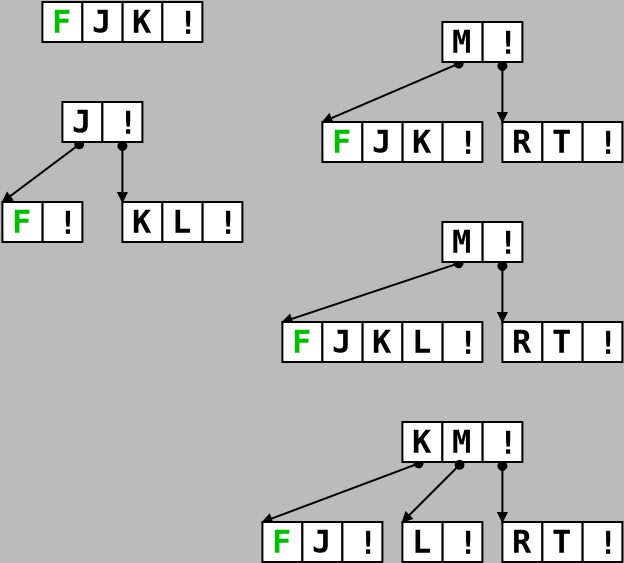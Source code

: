 <?xml version="1.0"?>
<dia:diagram xmlns:dia="http://www.lysator.liu.se/~alla/dia/">
  <dia:layer name="Background" visible="true">
    <dia:object type="Standard - Line" version="0" id="O0">
      <dia:attribute name="obj_pos">
        <dia:point val="-4,-10"/>
      </dia:attribute>
      <dia:attribute name="obj_bb">
        <dia:rectangle val="-4.4,-10.05;-3.6,-6.95"/>
      </dia:attribute>
      <dia:attribute name="conn_endpoints">
        <dia:point val="-4,-10"/>
        <dia:point val="-4,-7"/>
      </dia:attribute>
      <dia:attribute name="numcp">
        <dia:int val="1"/>
      </dia:attribute>
      <dia:attribute name="start_arrow">
        <dia:enum val="8"/>
      </dia:attribute>
      <dia:attribute name="start_arrow_length">
        <dia:real val="0.4"/>
      </dia:attribute>
      <dia:attribute name="start_arrow_width">
        <dia:real val="0.4"/>
      </dia:attribute>
      <dia:attribute name="end_arrow">
        <dia:enum val="3"/>
      </dia:attribute>
      <dia:attribute name="end_arrow_length">
        <dia:real val="0.4"/>
      </dia:attribute>
      <dia:attribute name="end_arrow_width">
        <dia:real val="0.4"/>
      </dia:attribute>
      <dia:connections>
        <dia:connection handle="0" to="O12" connection="6"/>
        <dia:connection handle="1" to="O6" connection="0"/>
      </dia:connections>
    </dia:object>
    <dia:object type="Standard - Line" version="0" id="O1">
      <dia:attribute name="obj_pos">
        <dia:point val="-6,-10"/>
      </dia:attribute>
      <dia:attribute name="obj_bb">
        <dia:rectangle val="-10.24,-10.32;-5.76,-6.68"/>
      </dia:attribute>
      <dia:attribute name="conn_endpoints">
        <dia:point val="-6,-10"/>
        <dia:point val="-10,-7"/>
      </dia:attribute>
      <dia:attribute name="numcp">
        <dia:int val="1"/>
      </dia:attribute>
      <dia:attribute name="start_arrow">
        <dia:enum val="8"/>
      </dia:attribute>
      <dia:attribute name="start_arrow_length">
        <dia:real val="0.4"/>
      </dia:attribute>
      <dia:attribute name="start_arrow_width">
        <dia:real val="0.4"/>
      </dia:attribute>
      <dia:attribute name="end_arrow">
        <dia:enum val="3"/>
      </dia:attribute>
      <dia:attribute name="end_arrow_length">
        <dia:real val="0.4"/>
      </dia:attribute>
      <dia:attribute name="end_arrow_width">
        <dia:real val="0.4"/>
      </dia:attribute>
      <dia:connections>
        <dia:connection handle="0" to="O10" connection="6"/>
        <dia:connection handle="1" to="O4" connection="0"/>
      </dia:connections>
    </dia:object>
    <dia:group>
      <dia:group>
        <dia:object type="Standard - Box" version="0" id="O2">
          <dia:attribute name="obj_pos">
            <dia:point val="-8,-7"/>
          </dia:attribute>
          <dia:attribute name="obj_bb">
            <dia:rectangle val="-8.05,-7.05;-5.95,-4.95"/>
          </dia:attribute>
          <dia:attribute name="elem_corner">
            <dia:point val="-8,-7"/>
          </dia:attribute>
          <dia:attribute name="elem_width">
            <dia:real val="2"/>
          </dia:attribute>
          <dia:attribute name="elem_height">
            <dia:real val="2"/>
          </dia:attribute>
          <dia:attribute name="show_background">
            <dia:boolean val="true"/>
          </dia:attribute>
        </dia:object>
        <dia:object type="Standard - Text" version="0" id="O3">
          <dia:attribute name="obj_pos">
            <dia:point val="-6.72,-5.41"/>
          </dia:attribute>
          <dia:attribute name="obj_bb">
            <dia:rectangle val="-7.476,-6.901;-6.014,-4.901"/>
          </dia:attribute>
          <dia:attribute name="text">
            <dia:composite type="text">
              <dia:attribute name="string">
                <dia:string>#!#</dia:string>
              </dia:attribute>
              <dia:attribute name="font">
                <dia:font name="Courier-Bold"/>
              </dia:attribute>
              <dia:attribute name="height">
                <dia:real val="2"/>
              </dia:attribute>
              <dia:attribute name="pos">
                <dia:point val="-6.72,-5.41"/>
              </dia:attribute>
              <dia:attribute name="color">
                <dia:color val="#000000"/>
              </dia:attribute>
              <dia:attribute name="alignment">
                <dia:enum val="1"/>
              </dia:attribute>
            </dia:composite>
          </dia:attribute>
        </dia:object>
      </dia:group>
      <dia:group>
        <dia:object type="Standard - Box" version="0" id="O4">
          <dia:attribute name="obj_pos">
            <dia:point val="-10,-7"/>
          </dia:attribute>
          <dia:attribute name="obj_bb">
            <dia:rectangle val="-10.05,-7.05;-7.95,-4.95"/>
          </dia:attribute>
          <dia:attribute name="elem_corner">
            <dia:point val="-10,-7"/>
          </dia:attribute>
          <dia:attribute name="elem_width">
            <dia:real val="2"/>
          </dia:attribute>
          <dia:attribute name="elem_height">
            <dia:real val="2"/>
          </dia:attribute>
          <dia:attribute name="show_background">
            <dia:boolean val="true"/>
          </dia:attribute>
        </dia:object>
        <dia:object type="Standard - Text" version="0" id="O5">
          <dia:attribute name="obj_pos">
            <dia:point val="-9.044,-5.463"/>
          </dia:attribute>
          <dia:attribute name="obj_bb">
            <dia:rectangle val="-9.8,-6.955;-8.338,-4.955"/>
          </dia:attribute>
          <dia:attribute name="text">
            <dia:composite type="text">
              <dia:attribute name="string">
                <dia:string>#F#</dia:string>
              </dia:attribute>
              <dia:attribute name="font">
                <dia:font name="Courier-Bold"/>
              </dia:attribute>
              <dia:attribute name="height">
                <dia:real val="2"/>
              </dia:attribute>
              <dia:attribute name="pos">
                <dia:point val="-9.044,-5.463"/>
              </dia:attribute>
              <dia:attribute name="color">
                <dia:color val="#00c000"/>
              </dia:attribute>
              <dia:attribute name="alignment">
                <dia:enum val="1"/>
              </dia:attribute>
            </dia:composite>
          </dia:attribute>
        </dia:object>
      </dia:group>
    </dia:group>
    <dia:group>
      <dia:object type="Standard - Box" version="0" id="O6">
        <dia:attribute name="obj_pos">
          <dia:point val="-4,-7"/>
        </dia:attribute>
        <dia:attribute name="obj_bb">
          <dia:rectangle val="-4.05,-7.05;-1.95,-4.95"/>
        </dia:attribute>
        <dia:attribute name="elem_corner">
          <dia:point val="-4,-7"/>
        </dia:attribute>
        <dia:attribute name="elem_width">
          <dia:real val="2"/>
        </dia:attribute>
        <dia:attribute name="elem_height">
          <dia:real val="2"/>
        </dia:attribute>
        <dia:attribute name="show_background">
          <dia:boolean val="true"/>
        </dia:attribute>
      </dia:object>
      <dia:object type="Standard - Text" version="0" id="O7">
        <dia:attribute name="obj_pos">
          <dia:point val="-3.044,-5.463"/>
        </dia:attribute>
        <dia:attribute name="obj_bb">
          <dia:rectangle val="-3.8,-6.955;-2.338,-4.955"/>
        </dia:attribute>
        <dia:attribute name="text">
          <dia:composite type="text">
            <dia:attribute name="string">
              <dia:string>#K#</dia:string>
            </dia:attribute>
            <dia:attribute name="font">
              <dia:font name="Courier-Bold"/>
            </dia:attribute>
            <dia:attribute name="height">
              <dia:real val="2"/>
            </dia:attribute>
            <dia:attribute name="pos">
              <dia:point val="-3.044,-5.463"/>
            </dia:attribute>
            <dia:attribute name="color">
              <dia:color val="#000000"/>
            </dia:attribute>
            <dia:attribute name="alignment">
              <dia:enum val="1"/>
            </dia:attribute>
          </dia:composite>
        </dia:attribute>
      </dia:object>
    </dia:group>
    <dia:group>
      <dia:object type="Standard - Box" version="0" id="O8">
        <dia:attribute name="obj_pos">
          <dia:point val="0,-7"/>
        </dia:attribute>
        <dia:attribute name="obj_bb">
          <dia:rectangle val="-0.05,-7.05;2.05,-4.95"/>
        </dia:attribute>
        <dia:attribute name="elem_corner">
          <dia:point val="0,-7"/>
        </dia:attribute>
        <dia:attribute name="elem_width">
          <dia:real val="2"/>
        </dia:attribute>
        <dia:attribute name="elem_height">
          <dia:real val="2"/>
        </dia:attribute>
        <dia:attribute name="show_background">
          <dia:boolean val="true"/>
        </dia:attribute>
      </dia:object>
      <dia:object type="Standard - Text" version="0" id="O9">
        <dia:attribute name="obj_pos">
          <dia:point val="1.28,-5.41"/>
        </dia:attribute>
        <dia:attribute name="obj_bb">
          <dia:rectangle val="0.524,-6.901;1.986,-4.901"/>
        </dia:attribute>
        <dia:attribute name="text">
          <dia:composite type="text">
            <dia:attribute name="string">
              <dia:string>#!#</dia:string>
            </dia:attribute>
            <dia:attribute name="font">
              <dia:font name="Courier-Bold"/>
            </dia:attribute>
            <dia:attribute name="height">
              <dia:real val="2"/>
            </dia:attribute>
            <dia:attribute name="pos">
              <dia:point val="1.28,-5.41"/>
            </dia:attribute>
            <dia:attribute name="color">
              <dia:color val="#000000"/>
            </dia:attribute>
            <dia:attribute name="alignment">
              <dia:enum val="1"/>
            </dia:attribute>
          </dia:composite>
        </dia:attribute>
      </dia:object>
    </dia:group>
    <dia:group>
      <dia:group>
        <dia:object type="Standard - Box" version="0" id="O10">
          <dia:attribute name="obj_pos">
            <dia:point val="-7,-12"/>
          </dia:attribute>
          <dia:attribute name="obj_bb">
            <dia:rectangle val="-7.05,-12.05;-4.95,-9.95"/>
          </dia:attribute>
          <dia:attribute name="elem_corner">
            <dia:point val="-7,-12"/>
          </dia:attribute>
          <dia:attribute name="elem_width">
            <dia:real val="2"/>
          </dia:attribute>
          <dia:attribute name="elem_height">
            <dia:real val="2"/>
          </dia:attribute>
          <dia:attribute name="show_background">
            <dia:boolean val="true"/>
          </dia:attribute>
        </dia:object>
        <dia:object type="Standard - Text" version="0" id="O11">
          <dia:attribute name="obj_pos">
            <dia:point val="-6.044,-10.463"/>
          </dia:attribute>
          <dia:attribute name="obj_bb">
            <dia:rectangle val="-6.8,-11.954;-5.338,-9.955"/>
          </dia:attribute>
          <dia:attribute name="text">
            <dia:composite type="text">
              <dia:attribute name="string">
                <dia:string>#J#</dia:string>
              </dia:attribute>
              <dia:attribute name="font">
                <dia:font name="Courier-Bold"/>
              </dia:attribute>
              <dia:attribute name="height">
                <dia:real val="2"/>
              </dia:attribute>
              <dia:attribute name="pos">
                <dia:point val="-6.044,-10.463"/>
              </dia:attribute>
              <dia:attribute name="color">
                <dia:color val="#000000"/>
              </dia:attribute>
              <dia:attribute name="alignment">
                <dia:enum val="1"/>
              </dia:attribute>
            </dia:composite>
          </dia:attribute>
        </dia:object>
      </dia:group>
      <dia:group>
        <dia:object type="Standard - Box" version="0" id="O12">
          <dia:attribute name="obj_pos">
            <dia:point val="-5,-12"/>
          </dia:attribute>
          <dia:attribute name="obj_bb">
            <dia:rectangle val="-5.05,-12.05;-2.95,-9.95"/>
          </dia:attribute>
          <dia:attribute name="elem_corner">
            <dia:point val="-5,-12"/>
          </dia:attribute>
          <dia:attribute name="elem_width">
            <dia:real val="2"/>
          </dia:attribute>
          <dia:attribute name="elem_height">
            <dia:real val="2"/>
          </dia:attribute>
          <dia:attribute name="show_background">
            <dia:boolean val="true"/>
          </dia:attribute>
        </dia:object>
        <dia:object type="Standard - Text" version="0" id="O13">
          <dia:attribute name="obj_pos">
            <dia:point val="-3.72,-10.41"/>
          </dia:attribute>
          <dia:attribute name="obj_bb">
            <dia:rectangle val="-4.476,-11.901;-3.014,-9.901"/>
          </dia:attribute>
          <dia:attribute name="text">
            <dia:composite type="text">
              <dia:attribute name="string">
                <dia:string>#!#</dia:string>
              </dia:attribute>
              <dia:attribute name="font">
                <dia:font name="Courier-Bold"/>
              </dia:attribute>
              <dia:attribute name="height">
                <dia:real val="2"/>
              </dia:attribute>
              <dia:attribute name="pos">
                <dia:point val="-3.72,-10.41"/>
              </dia:attribute>
              <dia:attribute name="color">
                <dia:color val="#000000"/>
              </dia:attribute>
              <dia:attribute name="alignment">
                <dia:enum val="1"/>
              </dia:attribute>
            </dia:composite>
          </dia:attribute>
        </dia:object>
      </dia:group>
    </dia:group>
    <dia:group>
      <dia:object type="Standard - Box" version="0" id="O14">
        <dia:attribute name="obj_pos">
          <dia:point val="-2,-7"/>
        </dia:attribute>
        <dia:attribute name="obj_bb">
          <dia:rectangle val="-2.05,-7.05;0.05,-4.95"/>
        </dia:attribute>
        <dia:attribute name="elem_corner">
          <dia:point val="-2,-7"/>
        </dia:attribute>
        <dia:attribute name="elem_width">
          <dia:real val="2"/>
        </dia:attribute>
        <dia:attribute name="elem_height">
          <dia:real val="2"/>
        </dia:attribute>
        <dia:attribute name="show_background">
          <dia:boolean val="true"/>
        </dia:attribute>
      </dia:object>
      <dia:object type="Standard - Text" version="0" id="O15">
        <dia:attribute name="obj_pos">
          <dia:point val="-1.044,-5.463"/>
        </dia:attribute>
        <dia:attribute name="obj_bb">
          <dia:rectangle val="-1.8,-6.955;-0.338,-4.955"/>
        </dia:attribute>
        <dia:attribute name="text">
          <dia:composite type="text">
            <dia:attribute name="string">
              <dia:string>#L#</dia:string>
            </dia:attribute>
            <dia:attribute name="font">
              <dia:font name="Courier-Bold"/>
            </dia:attribute>
            <dia:attribute name="height">
              <dia:real val="2"/>
            </dia:attribute>
            <dia:attribute name="pos">
              <dia:point val="-1.044,-5.463"/>
            </dia:attribute>
            <dia:attribute name="color">
              <dia:color val="#000000"/>
            </dia:attribute>
            <dia:attribute name="alignment">
              <dia:enum val="1"/>
            </dia:attribute>
          </dia:composite>
        </dia:attribute>
      </dia:object>
    </dia:group>
    <dia:group>
      <dia:object type="Standard - Box" version="0" id="O16">
        <dia:attribute name="obj_pos">
          <dia:point val="-8,-17"/>
        </dia:attribute>
        <dia:attribute name="obj_bb">
          <dia:rectangle val="-8.05,-17.05;-5.95,-14.95"/>
        </dia:attribute>
        <dia:attribute name="elem_corner">
          <dia:point val="-8,-17"/>
        </dia:attribute>
        <dia:attribute name="elem_width">
          <dia:real val="2"/>
        </dia:attribute>
        <dia:attribute name="elem_height">
          <dia:real val="2"/>
        </dia:attribute>
        <dia:attribute name="show_background">
          <dia:boolean val="true"/>
        </dia:attribute>
      </dia:object>
      <dia:object type="Standard - Text" version="0" id="O17">
        <dia:attribute name="obj_pos">
          <dia:point val="-7.044,-15.463"/>
        </dia:attribute>
        <dia:attribute name="obj_bb">
          <dia:rectangle val="-7.8,-16.954;-6.338,-14.954"/>
        </dia:attribute>
        <dia:attribute name="text">
          <dia:composite type="text">
            <dia:attribute name="string">
              <dia:string>#F#</dia:string>
            </dia:attribute>
            <dia:attribute name="font">
              <dia:font name="Courier-Bold"/>
            </dia:attribute>
            <dia:attribute name="height">
              <dia:real val="2"/>
            </dia:attribute>
            <dia:attribute name="pos">
              <dia:point val="-7.044,-15.463"/>
            </dia:attribute>
            <dia:attribute name="color">
              <dia:color val="#00c000"/>
            </dia:attribute>
            <dia:attribute name="alignment">
              <dia:enum val="1"/>
            </dia:attribute>
          </dia:composite>
        </dia:attribute>
      </dia:object>
    </dia:group>
    <dia:group>
      <dia:object type="Standard - Box" version="0" id="O18">
        <dia:attribute name="obj_pos">
          <dia:point val="-4,-17"/>
        </dia:attribute>
        <dia:attribute name="obj_bb">
          <dia:rectangle val="-4.05,-17.05;-1.95,-14.95"/>
        </dia:attribute>
        <dia:attribute name="elem_corner">
          <dia:point val="-4,-17"/>
        </dia:attribute>
        <dia:attribute name="elem_width">
          <dia:real val="2"/>
        </dia:attribute>
        <dia:attribute name="elem_height">
          <dia:real val="2"/>
        </dia:attribute>
        <dia:attribute name="show_background">
          <dia:boolean val="true"/>
        </dia:attribute>
      </dia:object>
      <dia:object type="Standard - Text" version="0" id="O19">
        <dia:attribute name="obj_pos">
          <dia:point val="-3.044,-15.463"/>
        </dia:attribute>
        <dia:attribute name="obj_bb">
          <dia:rectangle val="-3.8,-16.954;-2.338,-14.954"/>
        </dia:attribute>
        <dia:attribute name="text">
          <dia:composite type="text">
            <dia:attribute name="string">
              <dia:string>#K#</dia:string>
            </dia:attribute>
            <dia:attribute name="font">
              <dia:font name="Courier-Bold"/>
            </dia:attribute>
            <dia:attribute name="height">
              <dia:real val="2"/>
            </dia:attribute>
            <dia:attribute name="pos">
              <dia:point val="-3.044,-15.463"/>
            </dia:attribute>
            <dia:attribute name="color">
              <dia:color val="#000000"/>
            </dia:attribute>
            <dia:attribute name="alignment">
              <dia:enum val="1"/>
            </dia:attribute>
          </dia:composite>
        </dia:attribute>
      </dia:object>
    </dia:group>
    <dia:group>
      <dia:object type="Standard - Box" version="0" id="O20">
        <dia:attribute name="obj_pos">
          <dia:point val="-2,-17"/>
        </dia:attribute>
        <dia:attribute name="obj_bb">
          <dia:rectangle val="-2.05,-17.05;0.05,-14.95"/>
        </dia:attribute>
        <dia:attribute name="elem_corner">
          <dia:point val="-2,-17"/>
        </dia:attribute>
        <dia:attribute name="elem_width">
          <dia:real val="2"/>
        </dia:attribute>
        <dia:attribute name="elem_height">
          <dia:real val="2"/>
        </dia:attribute>
        <dia:attribute name="show_background">
          <dia:boolean val="true"/>
        </dia:attribute>
      </dia:object>
      <dia:object type="Standard - Text" version="0" id="O21">
        <dia:attribute name="obj_pos">
          <dia:point val="-0.72,-15.41"/>
        </dia:attribute>
        <dia:attribute name="obj_bb">
          <dia:rectangle val="-1.476,-16.901;-0.014,-14.901"/>
        </dia:attribute>
        <dia:attribute name="text">
          <dia:composite type="text">
            <dia:attribute name="string">
              <dia:string>#!#</dia:string>
            </dia:attribute>
            <dia:attribute name="font">
              <dia:font name="Courier-Bold"/>
            </dia:attribute>
            <dia:attribute name="height">
              <dia:real val="2"/>
            </dia:attribute>
            <dia:attribute name="pos">
              <dia:point val="-0.72,-15.41"/>
            </dia:attribute>
            <dia:attribute name="color">
              <dia:color val="#000000"/>
            </dia:attribute>
            <dia:attribute name="alignment">
              <dia:enum val="1"/>
            </dia:attribute>
          </dia:composite>
        </dia:attribute>
      </dia:object>
    </dia:group>
    <dia:group>
      <dia:object type="Standard - Box" version="0" id="O22">
        <dia:attribute name="obj_pos">
          <dia:point val="-6,-17"/>
        </dia:attribute>
        <dia:attribute name="obj_bb">
          <dia:rectangle val="-6.05,-17.05;-3.95,-14.95"/>
        </dia:attribute>
        <dia:attribute name="elem_corner">
          <dia:point val="-6,-17"/>
        </dia:attribute>
        <dia:attribute name="elem_width">
          <dia:real val="2"/>
        </dia:attribute>
        <dia:attribute name="elem_height">
          <dia:real val="2"/>
        </dia:attribute>
        <dia:attribute name="show_background">
          <dia:boolean val="true"/>
        </dia:attribute>
      </dia:object>
      <dia:object type="Standard - Text" version="0" id="O23">
        <dia:attribute name="obj_pos">
          <dia:point val="-5.044,-15.463"/>
        </dia:attribute>
        <dia:attribute name="obj_bb">
          <dia:rectangle val="-5.8,-16.954;-4.338,-14.954"/>
        </dia:attribute>
        <dia:attribute name="text">
          <dia:composite type="text">
            <dia:attribute name="string">
              <dia:string>#J#</dia:string>
            </dia:attribute>
            <dia:attribute name="font">
              <dia:font name="Courier-Bold"/>
            </dia:attribute>
            <dia:attribute name="height">
              <dia:real val="2"/>
            </dia:attribute>
            <dia:attribute name="pos">
              <dia:point val="-5.044,-15.463"/>
            </dia:attribute>
            <dia:attribute name="color">
              <dia:color val="#000000"/>
            </dia:attribute>
            <dia:attribute name="alignment">
              <dia:enum val="1"/>
            </dia:attribute>
          </dia:composite>
        </dia:attribute>
      </dia:object>
    </dia:group>
    <dia:object type="Standard - Line" version="0" id="O24">
      <dia:attribute name="obj_pos">
        <dia:point val="15,-14"/>
      </dia:attribute>
      <dia:attribute name="obj_bb">
        <dia:rectangle val="14.6,-14.05;15.4,-10.95"/>
      </dia:attribute>
      <dia:attribute name="conn_endpoints">
        <dia:point val="15,-14"/>
        <dia:point val="15,-11"/>
      </dia:attribute>
      <dia:attribute name="numcp">
        <dia:int val="1"/>
      </dia:attribute>
      <dia:attribute name="start_arrow">
        <dia:enum val="8"/>
      </dia:attribute>
      <dia:attribute name="start_arrow_length">
        <dia:real val="0.4"/>
      </dia:attribute>
      <dia:attribute name="start_arrow_width">
        <dia:real val="0.4"/>
      </dia:attribute>
      <dia:attribute name="end_arrow">
        <dia:enum val="3"/>
      </dia:attribute>
      <dia:attribute name="end_arrow_length">
        <dia:real val="0.4"/>
      </dia:attribute>
      <dia:attribute name="end_arrow_width">
        <dia:real val="0.4"/>
      </dia:attribute>
      <dia:connections>
        <dia:connection handle="0" to="O32" connection="6"/>
        <dia:connection handle="1" to="O40" connection="0"/>
      </dia:connections>
    </dia:object>
    <dia:object type="Standard - Line" version="0" id="O25">
      <dia:attribute name="obj_pos">
        <dia:point val="13,-14"/>
      </dia:attribute>
      <dia:attribute name="obj_bb">
        <dia:rectangle val="5.842,-14.368;13.158,-10.632"/>
      </dia:attribute>
      <dia:attribute name="conn_endpoints">
        <dia:point val="13,-14"/>
        <dia:point val="6,-11"/>
      </dia:attribute>
      <dia:attribute name="numcp">
        <dia:int val="1"/>
      </dia:attribute>
      <dia:attribute name="start_arrow">
        <dia:enum val="8"/>
      </dia:attribute>
      <dia:attribute name="start_arrow_length">
        <dia:real val="0.4"/>
      </dia:attribute>
      <dia:attribute name="start_arrow_width">
        <dia:real val="0.4"/>
      </dia:attribute>
      <dia:attribute name="end_arrow">
        <dia:enum val="3"/>
      </dia:attribute>
      <dia:attribute name="end_arrow_length">
        <dia:real val="0.4"/>
      </dia:attribute>
      <dia:attribute name="end_arrow_width">
        <dia:real val="0.4"/>
      </dia:attribute>
      <dia:connections>
        <dia:connection handle="0" to="O38" connection="6"/>
        <dia:connection handle="1" to="O28" connection="0"/>
      </dia:connections>
    </dia:object>
    <dia:group>
      <dia:object type="Standard - Box" version="0" id="O26">
        <dia:attribute name="obj_pos">
          <dia:point val="12,-11"/>
        </dia:attribute>
        <dia:attribute name="obj_bb">
          <dia:rectangle val="11.95,-11.05;14.05,-8.95"/>
        </dia:attribute>
        <dia:attribute name="elem_corner">
          <dia:point val="12,-11"/>
        </dia:attribute>
        <dia:attribute name="elem_width">
          <dia:real val="2"/>
        </dia:attribute>
        <dia:attribute name="elem_height">
          <dia:real val="2"/>
        </dia:attribute>
        <dia:attribute name="show_background">
          <dia:boolean val="true"/>
        </dia:attribute>
      </dia:object>
      <dia:object type="Standard - Text" version="0" id="O27">
        <dia:attribute name="obj_pos">
          <dia:point val="13.28,-9.41"/>
        </dia:attribute>
        <dia:attribute name="obj_bb">
          <dia:rectangle val="12.524,-10.901;13.986,-8.901"/>
        </dia:attribute>
        <dia:attribute name="text">
          <dia:composite type="text">
            <dia:attribute name="string">
              <dia:string>#!#</dia:string>
            </dia:attribute>
            <dia:attribute name="font">
              <dia:font name="Courier-Bold"/>
            </dia:attribute>
            <dia:attribute name="height">
              <dia:real val="2"/>
            </dia:attribute>
            <dia:attribute name="pos">
              <dia:point val="13.28,-9.41"/>
            </dia:attribute>
            <dia:attribute name="color">
              <dia:color val="#000000"/>
            </dia:attribute>
            <dia:attribute name="alignment">
              <dia:enum val="1"/>
            </dia:attribute>
          </dia:composite>
        </dia:attribute>
      </dia:object>
    </dia:group>
    <dia:group>
      <dia:object type="Standard - Box" version="0" id="O28">
        <dia:attribute name="obj_pos">
          <dia:point val="6,-11"/>
        </dia:attribute>
        <dia:attribute name="obj_bb">
          <dia:rectangle val="5.95,-11.05;8.05,-8.95"/>
        </dia:attribute>
        <dia:attribute name="elem_corner">
          <dia:point val="6,-11"/>
        </dia:attribute>
        <dia:attribute name="elem_width">
          <dia:real val="2"/>
        </dia:attribute>
        <dia:attribute name="elem_height">
          <dia:real val="2"/>
        </dia:attribute>
        <dia:attribute name="show_background">
          <dia:boolean val="true"/>
        </dia:attribute>
      </dia:object>
      <dia:object type="Standard - Text" version="0" id="O29">
        <dia:attribute name="obj_pos">
          <dia:point val="6.956,-9.463"/>
        </dia:attribute>
        <dia:attribute name="obj_bb">
          <dia:rectangle val="6.2,-10.954;7.662,-8.955"/>
        </dia:attribute>
        <dia:attribute name="text">
          <dia:composite type="text">
            <dia:attribute name="string">
              <dia:string>#F#</dia:string>
            </dia:attribute>
            <dia:attribute name="font">
              <dia:font name="Courier-Bold"/>
            </dia:attribute>
            <dia:attribute name="height">
              <dia:real val="2"/>
            </dia:attribute>
            <dia:attribute name="pos">
              <dia:point val="6.956,-9.463"/>
            </dia:attribute>
            <dia:attribute name="color">
              <dia:color val="#00c000"/>
            </dia:attribute>
            <dia:attribute name="alignment">
              <dia:enum val="1"/>
            </dia:attribute>
          </dia:composite>
        </dia:attribute>
      </dia:object>
    </dia:group>
    <dia:group>
      <dia:object type="Standard - Box" version="0" id="O30">
        <dia:attribute name="obj_pos">
          <dia:point val="19,-11"/>
        </dia:attribute>
        <dia:attribute name="obj_bb">
          <dia:rectangle val="18.95,-11.05;21.05,-8.95"/>
        </dia:attribute>
        <dia:attribute name="elem_corner">
          <dia:point val="19,-11"/>
        </dia:attribute>
        <dia:attribute name="elem_width">
          <dia:real val="2"/>
        </dia:attribute>
        <dia:attribute name="elem_height">
          <dia:real val="2"/>
        </dia:attribute>
        <dia:attribute name="show_background">
          <dia:boolean val="true"/>
        </dia:attribute>
      </dia:object>
      <dia:object type="Standard - Text" version="0" id="O31">
        <dia:attribute name="obj_pos">
          <dia:point val="20.28,-9.41"/>
        </dia:attribute>
        <dia:attribute name="obj_bb">
          <dia:rectangle val="19.524,-10.901;20.986,-8.901"/>
        </dia:attribute>
        <dia:attribute name="text">
          <dia:composite type="text">
            <dia:attribute name="string">
              <dia:string>#!#</dia:string>
            </dia:attribute>
            <dia:attribute name="font">
              <dia:font name="Courier-Bold"/>
            </dia:attribute>
            <dia:attribute name="height">
              <dia:real val="2"/>
            </dia:attribute>
            <dia:attribute name="pos">
              <dia:point val="20.28,-9.41"/>
            </dia:attribute>
            <dia:attribute name="color">
              <dia:color val="#000000"/>
            </dia:attribute>
            <dia:attribute name="alignment">
              <dia:enum val="1"/>
            </dia:attribute>
          </dia:composite>
        </dia:attribute>
      </dia:object>
    </dia:group>
    <dia:group>
      <dia:object type="Standard - Box" version="0" id="O32">
        <dia:attribute name="obj_pos">
          <dia:point val="14,-16"/>
        </dia:attribute>
        <dia:attribute name="obj_bb">
          <dia:rectangle val="13.95,-16.05;16.05,-13.95"/>
        </dia:attribute>
        <dia:attribute name="elem_corner">
          <dia:point val="14,-16"/>
        </dia:attribute>
        <dia:attribute name="elem_width">
          <dia:real val="2"/>
        </dia:attribute>
        <dia:attribute name="elem_height">
          <dia:real val="2"/>
        </dia:attribute>
        <dia:attribute name="show_background">
          <dia:boolean val="true"/>
        </dia:attribute>
      </dia:object>
      <dia:object type="Standard - Text" version="0" id="O33">
        <dia:attribute name="obj_pos">
          <dia:point val="15.28,-14.41"/>
        </dia:attribute>
        <dia:attribute name="obj_bb">
          <dia:rectangle val="14.524,-15.901;15.986,-13.901"/>
        </dia:attribute>
        <dia:attribute name="text">
          <dia:composite type="text">
            <dia:attribute name="string">
              <dia:string>#!#</dia:string>
            </dia:attribute>
            <dia:attribute name="font">
              <dia:font name="Courier-Bold"/>
            </dia:attribute>
            <dia:attribute name="height">
              <dia:real val="2"/>
            </dia:attribute>
            <dia:attribute name="pos">
              <dia:point val="15.28,-14.41"/>
            </dia:attribute>
            <dia:attribute name="color">
              <dia:color val="#000000"/>
            </dia:attribute>
            <dia:attribute name="alignment">
              <dia:enum val="1"/>
            </dia:attribute>
          </dia:composite>
        </dia:attribute>
      </dia:object>
    </dia:group>
    <dia:group>
      <dia:object type="Standard - Box" version="0" id="O34">
        <dia:attribute name="obj_pos">
          <dia:point val="10,-11"/>
        </dia:attribute>
        <dia:attribute name="obj_bb">
          <dia:rectangle val="9.95,-11.05;12.05,-8.95"/>
        </dia:attribute>
        <dia:attribute name="elem_corner">
          <dia:point val="10,-11"/>
        </dia:attribute>
        <dia:attribute name="elem_width">
          <dia:real val="2"/>
        </dia:attribute>
        <dia:attribute name="elem_height">
          <dia:real val="2"/>
        </dia:attribute>
        <dia:attribute name="show_background">
          <dia:boolean val="true"/>
        </dia:attribute>
      </dia:object>
      <dia:object type="Standard - Text" version="0" id="O35">
        <dia:attribute name="obj_pos">
          <dia:point val="10.956,-9.463"/>
        </dia:attribute>
        <dia:attribute name="obj_bb">
          <dia:rectangle val="10.2,-10.954;11.662,-8.955"/>
        </dia:attribute>
        <dia:attribute name="text">
          <dia:composite type="text">
            <dia:attribute name="string">
              <dia:string>#K#</dia:string>
            </dia:attribute>
            <dia:attribute name="font">
              <dia:font name="Courier-Bold"/>
            </dia:attribute>
            <dia:attribute name="height">
              <dia:real val="2"/>
            </dia:attribute>
            <dia:attribute name="pos">
              <dia:point val="10.956,-9.463"/>
            </dia:attribute>
            <dia:attribute name="color">
              <dia:color val="#000000"/>
            </dia:attribute>
            <dia:attribute name="alignment">
              <dia:enum val="1"/>
            </dia:attribute>
          </dia:composite>
        </dia:attribute>
      </dia:object>
    </dia:group>
    <dia:group>
      <dia:object type="Standard - Box" version="0" id="O36">
        <dia:attribute name="obj_pos">
          <dia:point val="8,-11"/>
        </dia:attribute>
        <dia:attribute name="obj_bb">
          <dia:rectangle val="7.95,-11.05;10.05,-8.95"/>
        </dia:attribute>
        <dia:attribute name="elem_corner">
          <dia:point val="8,-11"/>
        </dia:attribute>
        <dia:attribute name="elem_width">
          <dia:real val="2"/>
        </dia:attribute>
        <dia:attribute name="elem_height">
          <dia:real val="2"/>
        </dia:attribute>
        <dia:attribute name="show_background">
          <dia:boolean val="true"/>
        </dia:attribute>
      </dia:object>
      <dia:object type="Standard - Text" version="0" id="O37">
        <dia:attribute name="obj_pos">
          <dia:point val="8.956,-9.463"/>
        </dia:attribute>
        <dia:attribute name="obj_bb">
          <dia:rectangle val="8.2,-10.954;9.662,-8.955"/>
        </dia:attribute>
        <dia:attribute name="text">
          <dia:composite type="text">
            <dia:attribute name="string">
              <dia:string>#J#</dia:string>
            </dia:attribute>
            <dia:attribute name="font">
              <dia:font name="Courier-Bold"/>
            </dia:attribute>
            <dia:attribute name="height">
              <dia:real val="2"/>
            </dia:attribute>
            <dia:attribute name="pos">
              <dia:point val="8.956,-9.463"/>
            </dia:attribute>
            <dia:attribute name="color">
              <dia:color val="#000000"/>
            </dia:attribute>
            <dia:attribute name="alignment">
              <dia:enum val="1"/>
            </dia:attribute>
          </dia:composite>
        </dia:attribute>
      </dia:object>
    </dia:group>
    <dia:group>
      <dia:object type="Standard - Box" version="0" id="O38">
        <dia:attribute name="obj_pos">
          <dia:point val="12,-16"/>
        </dia:attribute>
        <dia:attribute name="obj_bb">
          <dia:rectangle val="11.95,-16.05;14.05,-13.95"/>
        </dia:attribute>
        <dia:attribute name="elem_corner">
          <dia:point val="12,-16"/>
        </dia:attribute>
        <dia:attribute name="elem_width">
          <dia:real val="2"/>
        </dia:attribute>
        <dia:attribute name="elem_height">
          <dia:real val="2"/>
        </dia:attribute>
        <dia:attribute name="show_background">
          <dia:boolean val="true"/>
        </dia:attribute>
      </dia:object>
      <dia:object type="Standard - Text" version="0" id="O39">
        <dia:attribute name="obj_pos">
          <dia:point val="12.956,-14.463"/>
        </dia:attribute>
        <dia:attribute name="obj_bb">
          <dia:rectangle val="12.2,-15.954;13.662,-13.954"/>
        </dia:attribute>
        <dia:attribute name="text">
          <dia:composite type="text">
            <dia:attribute name="string">
              <dia:string>#M#</dia:string>
            </dia:attribute>
            <dia:attribute name="font">
              <dia:font name="Courier-Bold"/>
            </dia:attribute>
            <dia:attribute name="height">
              <dia:real val="2"/>
            </dia:attribute>
            <dia:attribute name="pos">
              <dia:point val="12.956,-14.463"/>
            </dia:attribute>
            <dia:attribute name="color">
              <dia:color val="#000000"/>
            </dia:attribute>
            <dia:attribute name="alignment">
              <dia:enum val="1"/>
            </dia:attribute>
          </dia:composite>
        </dia:attribute>
      </dia:object>
    </dia:group>
    <dia:group>
      <dia:object type="Standard - Box" version="0" id="O40">
        <dia:attribute name="obj_pos">
          <dia:point val="15,-11"/>
        </dia:attribute>
        <dia:attribute name="obj_bb">
          <dia:rectangle val="14.95,-11.05;17.05,-8.95"/>
        </dia:attribute>
        <dia:attribute name="elem_corner">
          <dia:point val="15,-11"/>
        </dia:attribute>
        <dia:attribute name="elem_width">
          <dia:real val="2"/>
        </dia:attribute>
        <dia:attribute name="elem_height">
          <dia:real val="2"/>
        </dia:attribute>
        <dia:attribute name="show_background">
          <dia:boolean val="true"/>
        </dia:attribute>
      </dia:object>
      <dia:object type="Standard - Text" version="0" id="O41">
        <dia:attribute name="obj_pos">
          <dia:point val="15.956,-9.463"/>
        </dia:attribute>
        <dia:attribute name="obj_bb">
          <dia:rectangle val="15.2,-10.954;16.662,-8.955"/>
        </dia:attribute>
        <dia:attribute name="text">
          <dia:composite type="text">
            <dia:attribute name="string">
              <dia:string>#R#</dia:string>
            </dia:attribute>
            <dia:attribute name="font">
              <dia:font name="Courier-Bold"/>
            </dia:attribute>
            <dia:attribute name="height">
              <dia:real val="2"/>
            </dia:attribute>
            <dia:attribute name="pos">
              <dia:point val="15.956,-9.463"/>
            </dia:attribute>
            <dia:attribute name="color">
              <dia:color val="#000000"/>
            </dia:attribute>
            <dia:attribute name="alignment">
              <dia:enum val="1"/>
            </dia:attribute>
          </dia:composite>
        </dia:attribute>
      </dia:object>
    </dia:group>
    <dia:group>
      <dia:object type="Standard - Box" version="0" id="O42">
        <dia:attribute name="obj_pos">
          <dia:point val="17,-11"/>
        </dia:attribute>
        <dia:attribute name="obj_bb">
          <dia:rectangle val="16.95,-11.05;19.05,-8.95"/>
        </dia:attribute>
        <dia:attribute name="elem_corner">
          <dia:point val="17,-11"/>
        </dia:attribute>
        <dia:attribute name="elem_width">
          <dia:real val="2"/>
        </dia:attribute>
        <dia:attribute name="elem_height">
          <dia:real val="2"/>
        </dia:attribute>
        <dia:attribute name="show_background">
          <dia:boolean val="true"/>
        </dia:attribute>
      </dia:object>
      <dia:object type="Standard - Text" version="0" id="O43">
        <dia:attribute name="obj_pos">
          <dia:point val="17.956,-9.463"/>
        </dia:attribute>
        <dia:attribute name="obj_bb">
          <dia:rectangle val="17.2,-10.954;18.662,-8.955"/>
        </dia:attribute>
        <dia:attribute name="text">
          <dia:composite type="text">
            <dia:attribute name="string">
              <dia:string>#T#</dia:string>
            </dia:attribute>
            <dia:attribute name="font">
              <dia:font name="Courier-Bold"/>
            </dia:attribute>
            <dia:attribute name="height">
              <dia:real val="2"/>
            </dia:attribute>
            <dia:attribute name="pos">
              <dia:point val="17.956,-9.463"/>
            </dia:attribute>
            <dia:attribute name="color">
              <dia:color val="#000000"/>
            </dia:attribute>
            <dia:attribute name="alignment">
              <dia:enum val="1"/>
            </dia:attribute>
          </dia:composite>
        </dia:attribute>
      </dia:object>
    </dia:group>
    <dia:object type="Standard - Line" version="0" id="O44">
      <dia:attribute name="obj_pos">
        <dia:point val="15,-4"/>
      </dia:attribute>
      <dia:attribute name="obj_bb">
        <dia:rectangle val="14.6,-4.05;15.4,-0.95"/>
      </dia:attribute>
      <dia:attribute name="conn_endpoints">
        <dia:point val="15,-4"/>
        <dia:point val="15,-1"/>
      </dia:attribute>
      <dia:attribute name="numcp">
        <dia:int val="1"/>
      </dia:attribute>
      <dia:attribute name="start_arrow">
        <dia:enum val="8"/>
      </dia:attribute>
      <dia:attribute name="start_arrow_length">
        <dia:real val="0.4"/>
      </dia:attribute>
      <dia:attribute name="start_arrow_width">
        <dia:real val="0.4"/>
      </dia:attribute>
      <dia:attribute name="end_arrow">
        <dia:enum val="3"/>
      </dia:attribute>
      <dia:attribute name="end_arrow_length">
        <dia:real val="0.4"/>
      </dia:attribute>
      <dia:attribute name="end_arrow_width">
        <dia:real val="0.4"/>
      </dia:attribute>
      <dia:connections>
        <dia:connection handle="0" to="O52" connection="6"/>
        <dia:connection handle="1" to="O60" connection="0"/>
      </dia:connections>
    </dia:object>
    <dia:object type="Standard - Line" version="0" id="O45">
      <dia:attribute name="obj_pos">
        <dia:point val="13,-4"/>
      </dia:attribute>
      <dia:attribute name="obj_bb">
        <dia:rectangle val="3.874,-4.379;13.127,-0.621"/>
      </dia:attribute>
      <dia:attribute name="conn_endpoints">
        <dia:point val="13,-4"/>
        <dia:point val="4,-1"/>
      </dia:attribute>
      <dia:attribute name="numcp">
        <dia:int val="1"/>
      </dia:attribute>
      <dia:attribute name="start_arrow">
        <dia:enum val="8"/>
      </dia:attribute>
      <dia:attribute name="start_arrow_length">
        <dia:real val="0.4"/>
      </dia:attribute>
      <dia:attribute name="start_arrow_width">
        <dia:real val="0.4"/>
      </dia:attribute>
      <dia:attribute name="end_arrow">
        <dia:enum val="3"/>
      </dia:attribute>
      <dia:attribute name="end_arrow_length">
        <dia:real val="0.4"/>
      </dia:attribute>
      <dia:attribute name="end_arrow_width">
        <dia:real val="0.4"/>
      </dia:attribute>
      <dia:connections>
        <dia:connection handle="0" to="O58" connection="6"/>
        <dia:connection handle="1" to="O48" connection="0"/>
      </dia:connections>
    </dia:object>
    <dia:group>
      <dia:object type="Standard - Box" version="0" id="O46">
        <dia:attribute name="obj_pos">
          <dia:point val="12,-1"/>
        </dia:attribute>
        <dia:attribute name="obj_bb">
          <dia:rectangle val="11.95,-1.05;14.05,1.05"/>
        </dia:attribute>
        <dia:attribute name="elem_corner">
          <dia:point val="12,-1"/>
        </dia:attribute>
        <dia:attribute name="elem_width">
          <dia:real val="2"/>
        </dia:attribute>
        <dia:attribute name="elem_height">
          <dia:real val="2"/>
        </dia:attribute>
        <dia:attribute name="show_background">
          <dia:boolean val="true"/>
        </dia:attribute>
      </dia:object>
      <dia:object type="Standard - Text" version="0" id="O47">
        <dia:attribute name="obj_pos">
          <dia:point val="13.28,0.59"/>
        </dia:attribute>
        <dia:attribute name="obj_bb">
          <dia:rectangle val="12.524,-0.901;13.986,1.099"/>
        </dia:attribute>
        <dia:attribute name="text">
          <dia:composite type="text">
            <dia:attribute name="string">
              <dia:string>#!#</dia:string>
            </dia:attribute>
            <dia:attribute name="font">
              <dia:font name="Courier-Bold"/>
            </dia:attribute>
            <dia:attribute name="height">
              <dia:real val="2"/>
            </dia:attribute>
            <dia:attribute name="pos">
              <dia:point val="13.28,0.59"/>
            </dia:attribute>
            <dia:attribute name="color">
              <dia:color val="#000000"/>
            </dia:attribute>
            <dia:attribute name="alignment">
              <dia:enum val="1"/>
            </dia:attribute>
          </dia:composite>
        </dia:attribute>
      </dia:object>
    </dia:group>
    <dia:group>
      <dia:object type="Standard - Box" version="0" id="O48">
        <dia:attribute name="obj_pos">
          <dia:point val="4,-1"/>
        </dia:attribute>
        <dia:attribute name="obj_bb">
          <dia:rectangle val="3.95,-1.05;6.05,1.05"/>
        </dia:attribute>
        <dia:attribute name="elem_corner">
          <dia:point val="4,-1"/>
        </dia:attribute>
        <dia:attribute name="elem_width">
          <dia:real val="2"/>
        </dia:attribute>
        <dia:attribute name="elem_height">
          <dia:real val="2"/>
        </dia:attribute>
        <dia:attribute name="show_background">
          <dia:boolean val="true"/>
        </dia:attribute>
      </dia:object>
      <dia:object type="Standard - Text" version="0" id="O49">
        <dia:attribute name="obj_pos">
          <dia:point val="4.956,0.537"/>
        </dia:attribute>
        <dia:attribute name="obj_bb">
          <dia:rectangle val="4.2,-0.955;5.662,1.045"/>
        </dia:attribute>
        <dia:attribute name="text">
          <dia:composite type="text">
            <dia:attribute name="string">
              <dia:string>#F#</dia:string>
            </dia:attribute>
            <dia:attribute name="font">
              <dia:font name="Courier-Bold"/>
            </dia:attribute>
            <dia:attribute name="height">
              <dia:real val="2"/>
            </dia:attribute>
            <dia:attribute name="pos">
              <dia:point val="4.956,0.537"/>
            </dia:attribute>
            <dia:attribute name="color">
              <dia:color val="#00c000"/>
            </dia:attribute>
            <dia:attribute name="alignment">
              <dia:enum val="1"/>
            </dia:attribute>
          </dia:composite>
        </dia:attribute>
      </dia:object>
    </dia:group>
    <dia:group>
      <dia:object type="Standard - Box" version="0" id="O50">
        <dia:attribute name="obj_pos">
          <dia:point val="19,-1"/>
        </dia:attribute>
        <dia:attribute name="obj_bb">
          <dia:rectangle val="18.95,-1.05;21.05,1.05"/>
        </dia:attribute>
        <dia:attribute name="elem_corner">
          <dia:point val="19,-1"/>
        </dia:attribute>
        <dia:attribute name="elem_width">
          <dia:real val="2"/>
        </dia:attribute>
        <dia:attribute name="elem_height">
          <dia:real val="2"/>
        </dia:attribute>
        <dia:attribute name="show_background">
          <dia:boolean val="true"/>
        </dia:attribute>
      </dia:object>
      <dia:object type="Standard - Text" version="0" id="O51">
        <dia:attribute name="obj_pos">
          <dia:point val="20.28,0.59"/>
        </dia:attribute>
        <dia:attribute name="obj_bb">
          <dia:rectangle val="19.524,-0.901;20.986,1.099"/>
        </dia:attribute>
        <dia:attribute name="text">
          <dia:composite type="text">
            <dia:attribute name="string">
              <dia:string>#!#</dia:string>
            </dia:attribute>
            <dia:attribute name="font">
              <dia:font name="Courier-Bold"/>
            </dia:attribute>
            <dia:attribute name="height">
              <dia:real val="2"/>
            </dia:attribute>
            <dia:attribute name="pos">
              <dia:point val="20.28,0.59"/>
            </dia:attribute>
            <dia:attribute name="color">
              <dia:color val="#000000"/>
            </dia:attribute>
            <dia:attribute name="alignment">
              <dia:enum val="1"/>
            </dia:attribute>
          </dia:composite>
        </dia:attribute>
      </dia:object>
    </dia:group>
    <dia:group>
      <dia:object type="Standard - Box" version="0" id="O52">
        <dia:attribute name="obj_pos">
          <dia:point val="14,-6"/>
        </dia:attribute>
        <dia:attribute name="obj_bb">
          <dia:rectangle val="13.95,-6.05;16.05,-3.95"/>
        </dia:attribute>
        <dia:attribute name="elem_corner">
          <dia:point val="14,-6"/>
        </dia:attribute>
        <dia:attribute name="elem_width">
          <dia:real val="2"/>
        </dia:attribute>
        <dia:attribute name="elem_height">
          <dia:real val="2"/>
        </dia:attribute>
        <dia:attribute name="show_background">
          <dia:boolean val="true"/>
        </dia:attribute>
      </dia:object>
      <dia:object type="Standard - Text" version="0" id="O53">
        <dia:attribute name="obj_pos">
          <dia:point val="15.28,-4.41"/>
        </dia:attribute>
        <dia:attribute name="obj_bb">
          <dia:rectangle val="14.524,-5.901;15.986,-3.901"/>
        </dia:attribute>
        <dia:attribute name="text">
          <dia:composite type="text">
            <dia:attribute name="string">
              <dia:string>#!#</dia:string>
            </dia:attribute>
            <dia:attribute name="font">
              <dia:font name="Courier-Bold"/>
            </dia:attribute>
            <dia:attribute name="height">
              <dia:real val="2"/>
            </dia:attribute>
            <dia:attribute name="pos">
              <dia:point val="15.28,-4.41"/>
            </dia:attribute>
            <dia:attribute name="color">
              <dia:color val="#000000"/>
            </dia:attribute>
            <dia:attribute name="alignment">
              <dia:enum val="1"/>
            </dia:attribute>
          </dia:composite>
        </dia:attribute>
      </dia:object>
    </dia:group>
    <dia:group>
      <dia:object type="Standard - Box" version="0" id="O54">
        <dia:attribute name="obj_pos">
          <dia:point val="8,-1"/>
        </dia:attribute>
        <dia:attribute name="obj_bb">
          <dia:rectangle val="7.95,-1.05;10.05,1.05"/>
        </dia:attribute>
        <dia:attribute name="elem_corner">
          <dia:point val="8,-1"/>
        </dia:attribute>
        <dia:attribute name="elem_width">
          <dia:real val="2"/>
        </dia:attribute>
        <dia:attribute name="elem_height">
          <dia:real val="2"/>
        </dia:attribute>
        <dia:attribute name="show_background">
          <dia:boolean val="true"/>
        </dia:attribute>
      </dia:object>
      <dia:object type="Standard - Text" version="0" id="O55">
        <dia:attribute name="obj_pos">
          <dia:point val="8.956,0.537"/>
        </dia:attribute>
        <dia:attribute name="obj_bb">
          <dia:rectangle val="8.2,-0.955;9.662,1.045"/>
        </dia:attribute>
        <dia:attribute name="text">
          <dia:composite type="text">
            <dia:attribute name="string">
              <dia:string>#K#</dia:string>
            </dia:attribute>
            <dia:attribute name="font">
              <dia:font name="Courier-Bold"/>
            </dia:attribute>
            <dia:attribute name="height">
              <dia:real val="2"/>
            </dia:attribute>
            <dia:attribute name="pos">
              <dia:point val="8.956,0.537"/>
            </dia:attribute>
            <dia:attribute name="color">
              <dia:color val="#000000"/>
            </dia:attribute>
            <dia:attribute name="alignment">
              <dia:enum val="1"/>
            </dia:attribute>
          </dia:composite>
        </dia:attribute>
      </dia:object>
    </dia:group>
    <dia:group>
      <dia:object type="Standard - Box" version="0" id="O56">
        <dia:attribute name="obj_pos">
          <dia:point val="6,-1"/>
        </dia:attribute>
        <dia:attribute name="obj_bb">
          <dia:rectangle val="5.95,-1.05;8.05,1.05"/>
        </dia:attribute>
        <dia:attribute name="elem_corner">
          <dia:point val="6,-1"/>
        </dia:attribute>
        <dia:attribute name="elem_width">
          <dia:real val="2"/>
        </dia:attribute>
        <dia:attribute name="elem_height">
          <dia:real val="2"/>
        </dia:attribute>
        <dia:attribute name="show_background">
          <dia:boolean val="true"/>
        </dia:attribute>
      </dia:object>
      <dia:object type="Standard - Text" version="0" id="O57">
        <dia:attribute name="obj_pos">
          <dia:point val="6.956,0.537"/>
        </dia:attribute>
        <dia:attribute name="obj_bb">
          <dia:rectangle val="6.2,-0.955;7.662,1.045"/>
        </dia:attribute>
        <dia:attribute name="text">
          <dia:composite type="text">
            <dia:attribute name="string">
              <dia:string>#J#</dia:string>
            </dia:attribute>
            <dia:attribute name="font">
              <dia:font name="Courier-Bold"/>
            </dia:attribute>
            <dia:attribute name="height">
              <dia:real val="2"/>
            </dia:attribute>
            <dia:attribute name="pos">
              <dia:point val="6.956,0.537"/>
            </dia:attribute>
            <dia:attribute name="color">
              <dia:color val="#000000"/>
            </dia:attribute>
            <dia:attribute name="alignment">
              <dia:enum val="1"/>
            </dia:attribute>
          </dia:composite>
        </dia:attribute>
      </dia:object>
    </dia:group>
    <dia:group>
      <dia:object type="Standard - Box" version="0" id="O58">
        <dia:attribute name="obj_pos">
          <dia:point val="12,-6"/>
        </dia:attribute>
        <dia:attribute name="obj_bb">
          <dia:rectangle val="11.95,-6.05;14.05,-3.95"/>
        </dia:attribute>
        <dia:attribute name="elem_corner">
          <dia:point val="12,-6"/>
        </dia:attribute>
        <dia:attribute name="elem_width">
          <dia:real val="2"/>
        </dia:attribute>
        <dia:attribute name="elem_height">
          <dia:real val="2"/>
        </dia:attribute>
        <dia:attribute name="show_background">
          <dia:boolean val="true"/>
        </dia:attribute>
      </dia:object>
      <dia:object type="Standard - Text" version="0" id="O59">
        <dia:attribute name="obj_pos">
          <dia:point val="12.956,-4.463"/>
        </dia:attribute>
        <dia:attribute name="obj_bb">
          <dia:rectangle val="12.2,-5.955;13.662,-3.955"/>
        </dia:attribute>
        <dia:attribute name="text">
          <dia:composite type="text">
            <dia:attribute name="string">
              <dia:string>#M#</dia:string>
            </dia:attribute>
            <dia:attribute name="font">
              <dia:font name="Courier-Bold"/>
            </dia:attribute>
            <dia:attribute name="height">
              <dia:real val="2"/>
            </dia:attribute>
            <dia:attribute name="pos">
              <dia:point val="12.956,-4.463"/>
            </dia:attribute>
            <dia:attribute name="color">
              <dia:color val="#000000"/>
            </dia:attribute>
            <dia:attribute name="alignment">
              <dia:enum val="1"/>
            </dia:attribute>
          </dia:composite>
        </dia:attribute>
      </dia:object>
    </dia:group>
    <dia:group>
      <dia:object type="Standard - Box" version="0" id="O60">
        <dia:attribute name="obj_pos">
          <dia:point val="15,-1"/>
        </dia:attribute>
        <dia:attribute name="obj_bb">
          <dia:rectangle val="14.95,-1.05;17.05,1.05"/>
        </dia:attribute>
        <dia:attribute name="elem_corner">
          <dia:point val="15,-1"/>
        </dia:attribute>
        <dia:attribute name="elem_width">
          <dia:real val="2"/>
        </dia:attribute>
        <dia:attribute name="elem_height">
          <dia:real val="2"/>
        </dia:attribute>
        <dia:attribute name="show_background">
          <dia:boolean val="true"/>
        </dia:attribute>
      </dia:object>
      <dia:object type="Standard - Text" version="0" id="O61">
        <dia:attribute name="obj_pos">
          <dia:point val="15.956,0.537"/>
        </dia:attribute>
        <dia:attribute name="obj_bb">
          <dia:rectangle val="15.2,-0.955;16.662,1.045"/>
        </dia:attribute>
        <dia:attribute name="text">
          <dia:composite type="text">
            <dia:attribute name="string">
              <dia:string>#R#</dia:string>
            </dia:attribute>
            <dia:attribute name="font">
              <dia:font name="Courier-Bold"/>
            </dia:attribute>
            <dia:attribute name="height">
              <dia:real val="2"/>
            </dia:attribute>
            <dia:attribute name="pos">
              <dia:point val="15.956,0.537"/>
            </dia:attribute>
            <dia:attribute name="color">
              <dia:color val="#000000"/>
            </dia:attribute>
            <dia:attribute name="alignment">
              <dia:enum val="1"/>
            </dia:attribute>
          </dia:composite>
        </dia:attribute>
      </dia:object>
    </dia:group>
    <dia:group>
      <dia:object type="Standard - Box" version="0" id="O62">
        <dia:attribute name="obj_pos">
          <dia:point val="17,-1"/>
        </dia:attribute>
        <dia:attribute name="obj_bb">
          <dia:rectangle val="16.95,-1.05;19.05,1.05"/>
        </dia:attribute>
        <dia:attribute name="elem_corner">
          <dia:point val="17,-1"/>
        </dia:attribute>
        <dia:attribute name="elem_width">
          <dia:real val="2"/>
        </dia:attribute>
        <dia:attribute name="elem_height">
          <dia:real val="2"/>
        </dia:attribute>
        <dia:attribute name="show_background">
          <dia:boolean val="true"/>
        </dia:attribute>
      </dia:object>
      <dia:object type="Standard - Text" version="0" id="O63">
        <dia:attribute name="obj_pos">
          <dia:point val="17.956,0.537"/>
        </dia:attribute>
        <dia:attribute name="obj_bb">
          <dia:rectangle val="17.2,-0.955;18.662,1.045"/>
        </dia:attribute>
        <dia:attribute name="text">
          <dia:composite type="text">
            <dia:attribute name="string">
              <dia:string>#T#</dia:string>
            </dia:attribute>
            <dia:attribute name="font">
              <dia:font name="Courier-Bold"/>
            </dia:attribute>
            <dia:attribute name="height">
              <dia:real val="2"/>
            </dia:attribute>
            <dia:attribute name="pos">
              <dia:point val="17.956,0.537"/>
            </dia:attribute>
            <dia:attribute name="color">
              <dia:color val="#000000"/>
            </dia:attribute>
            <dia:attribute name="alignment">
              <dia:enum val="1"/>
            </dia:attribute>
          </dia:composite>
        </dia:attribute>
      </dia:object>
    </dia:group>
    <dia:group>
      <dia:object type="Standard - Box" version="0" id="O64">
        <dia:attribute name="obj_pos">
          <dia:point val="10,-1"/>
        </dia:attribute>
        <dia:attribute name="obj_bb">
          <dia:rectangle val="9.95,-1.05;12.05,1.05"/>
        </dia:attribute>
        <dia:attribute name="elem_corner">
          <dia:point val="10,-1"/>
        </dia:attribute>
        <dia:attribute name="elem_width">
          <dia:real val="2"/>
        </dia:attribute>
        <dia:attribute name="elem_height">
          <dia:real val="2"/>
        </dia:attribute>
        <dia:attribute name="show_background">
          <dia:boolean val="true"/>
        </dia:attribute>
      </dia:object>
      <dia:object type="Standard - Text" version="0" id="O65">
        <dia:attribute name="obj_pos">
          <dia:point val="10.956,0.537"/>
        </dia:attribute>
        <dia:attribute name="obj_bb">
          <dia:rectangle val="10.2,-0.955;11.662,1.045"/>
        </dia:attribute>
        <dia:attribute name="text">
          <dia:composite type="text">
            <dia:attribute name="string">
              <dia:string>#L#</dia:string>
            </dia:attribute>
            <dia:attribute name="font">
              <dia:font name="Courier-Bold"/>
            </dia:attribute>
            <dia:attribute name="height">
              <dia:real val="2"/>
            </dia:attribute>
            <dia:attribute name="pos">
              <dia:point val="10.956,0.537"/>
            </dia:attribute>
            <dia:attribute name="color">
              <dia:color val="#000000"/>
            </dia:attribute>
            <dia:attribute name="alignment">
              <dia:enum val="1"/>
            </dia:attribute>
          </dia:composite>
        </dia:attribute>
      </dia:object>
    </dia:group>
    <dia:object type="Standard - Line" version="0" id="O66">
      <dia:attribute name="obj_pos">
        <dia:point val="15,6"/>
      </dia:attribute>
      <dia:attribute name="obj_bb">
        <dia:rectangle val="14.6,5.95;15.4,9.05"/>
      </dia:attribute>
      <dia:attribute name="conn_endpoints">
        <dia:point val="15,6"/>
        <dia:point val="15,9"/>
      </dia:attribute>
      <dia:attribute name="numcp">
        <dia:int val="1"/>
      </dia:attribute>
      <dia:attribute name="start_arrow">
        <dia:enum val="8"/>
      </dia:attribute>
      <dia:attribute name="start_arrow_length">
        <dia:real val="0.4"/>
      </dia:attribute>
      <dia:attribute name="start_arrow_width">
        <dia:real val="0.4"/>
      </dia:attribute>
      <dia:attribute name="end_arrow">
        <dia:enum val="3"/>
      </dia:attribute>
      <dia:attribute name="end_arrow_length">
        <dia:real val="0.4"/>
      </dia:attribute>
      <dia:attribute name="end_arrow_width">
        <dia:real val="0.4"/>
      </dia:attribute>
      <dia:connections>
        <dia:connection handle="0" to="O74" connection="6"/>
        <dia:connection handle="1" to="O82" connection="0"/>
      </dia:connections>
    </dia:object>
    <dia:object type="Standard - Line" version="0" id="O67">
      <dia:attribute name="obj_pos">
        <dia:point val="11,6"/>
      </dia:attribute>
      <dia:attribute name="obj_bb">
        <dia:rectangle val="2.86,5.625;11.14,9.375"/>
      </dia:attribute>
      <dia:attribute name="conn_endpoints">
        <dia:point val="11,6"/>
        <dia:point val="3,9"/>
      </dia:attribute>
      <dia:attribute name="numcp">
        <dia:int val="1"/>
      </dia:attribute>
      <dia:attribute name="start_arrow">
        <dia:enum val="8"/>
      </dia:attribute>
      <dia:attribute name="start_arrow_length">
        <dia:real val="0.4"/>
      </dia:attribute>
      <dia:attribute name="start_arrow_width">
        <dia:real val="0.4"/>
      </dia:attribute>
      <dia:attribute name="end_arrow">
        <dia:enum val="3"/>
      </dia:attribute>
      <dia:attribute name="end_arrow_length">
        <dia:real val="0.4"/>
      </dia:attribute>
      <dia:attribute name="end_arrow_width">
        <dia:real val="0.4"/>
      </dia:attribute>
      <dia:connections>
        <dia:connection handle="0" to="O76" connection="6"/>
        <dia:connection handle="1" to="O70" connection="0"/>
      </dia:connections>
    </dia:object>
    <dia:group>
      <dia:object type="Standard - Box" version="0" id="O68">
        <dia:attribute name="obj_pos">
          <dia:point val="12,9"/>
        </dia:attribute>
        <dia:attribute name="obj_bb">
          <dia:rectangle val="11.95,8.95;14.05,11.05"/>
        </dia:attribute>
        <dia:attribute name="elem_corner">
          <dia:point val="12,9"/>
        </dia:attribute>
        <dia:attribute name="elem_width">
          <dia:real val="2"/>
        </dia:attribute>
        <dia:attribute name="elem_height">
          <dia:real val="2"/>
        </dia:attribute>
        <dia:attribute name="show_background">
          <dia:boolean val="true"/>
        </dia:attribute>
      </dia:object>
      <dia:object type="Standard - Text" version="0" id="O69">
        <dia:attribute name="obj_pos">
          <dia:point val="13.28,10.59"/>
        </dia:attribute>
        <dia:attribute name="obj_bb">
          <dia:rectangle val="12.524,9.099;13.986,11.099"/>
        </dia:attribute>
        <dia:attribute name="text">
          <dia:composite type="text">
            <dia:attribute name="string">
              <dia:string>#!#</dia:string>
            </dia:attribute>
            <dia:attribute name="font">
              <dia:font name="Courier-Bold"/>
            </dia:attribute>
            <dia:attribute name="height">
              <dia:real val="2"/>
            </dia:attribute>
            <dia:attribute name="pos">
              <dia:point val="13.28,10.59"/>
            </dia:attribute>
            <dia:attribute name="color">
              <dia:color val="#000000"/>
            </dia:attribute>
            <dia:attribute name="alignment">
              <dia:enum val="1"/>
            </dia:attribute>
          </dia:composite>
        </dia:attribute>
      </dia:object>
    </dia:group>
    <dia:group>
      <dia:object type="Standard - Box" version="0" id="O70">
        <dia:attribute name="obj_pos">
          <dia:point val="3,9"/>
        </dia:attribute>
        <dia:attribute name="obj_bb">
          <dia:rectangle val="2.95,8.95;5.05,11.05"/>
        </dia:attribute>
        <dia:attribute name="elem_corner">
          <dia:point val="3,9"/>
        </dia:attribute>
        <dia:attribute name="elem_width">
          <dia:real val="2"/>
        </dia:attribute>
        <dia:attribute name="elem_height">
          <dia:real val="2"/>
        </dia:attribute>
        <dia:attribute name="show_background">
          <dia:boolean val="true"/>
        </dia:attribute>
      </dia:object>
      <dia:object type="Standard - Text" version="0" id="O71">
        <dia:attribute name="obj_pos">
          <dia:point val="3.956,10.537"/>
        </dia:attribute>
        <dia:attribute name="obj_bb">
          <dia:rectangle val="3.2,9.045;4.662,11.046"/>
        </dia:attribute>
        <dia:attribute name="text">
          <dia:composite type="text">
            <dia:attribute name="string">
              <dia:string>#F#</dia:string>
            </dia:attribute>
            <dia:attribute name="font">
              <dia:font name="Courier-Bold"/>
            </dia:attribute>
            <dia:attribute name="height">
              <dia:real val="2"/>
            </dia:attribute>
            <dia:attribute name="pos">
              <dia:point val="3.956,10.537"/>
            </dia:attribute>
            <dia:attribute name="color">
              <dia:color val="#00c000"/>
            </dia:attribute>
            <dia:attribute name="alignment">
              <dia:enum val="1"/>
            </dia:attribute>
          </dia:composite>
        </dia:attribute>
      </dia:object>
    </dia:group>
    <dia:group>
      <dia:object type="Standard - Box" version="0" id="O72">
        <dia:attribute name="obj_pos">
          <dia:point val="19,9"/>
        </dia:attribute>
        <dia:attribute name="obj_bb">
          <dia:rectangle val="18.95,8.95;21.05,11.05"/>
        </dia:attribute>
        <dia:attribute name="elem_corner">
          <dia:point val="19,9"/>
        </dia:attribute>
        <dia:attribute name="elem_width">
          <dia:real val="2"/>
        </dia:attribute>
        <dia:attribute name="elem_height">
          <dia:real val="2"/>
        </dia:attribute>
        <dia:attribute name="show_background">
          <dia:boolean val="true"/>
        </dia:attribute>
      </dia:object>
      <dia:object type="Standard - Text" version="0" id="O73">
        <dia:attribute name="obj_pos">
          <dia:point val="20.28,10.59"/>
        </dia:attribute>
        <dia:attribute name="obj_bb">
          <dia:rectangle val="19.524,9.099;20.986,11.099"/>
        </dia:attribute>
        <dia:attribute name="text">
          <dia:composite type="text">
            <dia:attribute name="string">
              <dia:string>#!#</dia:string>
            </dia:attribute>
            <dia:attribute name="font">
              <dia:font name="Courier-Bold"/>
            </dia:attribute>
            <dia:attribute name="height">
              <dia:real val="2"/>
            </dia:attribute>
            <dia:attribute name="pos">
              <dia:point val="20.28,10.59"/>
            </dia:attribute>
            <dia:attribute name="color">
              <dia:color val="#000000"/>
            </dia:attribute>
            <dia:attribute name="alignment">
              <dia:enum val="1"/>
            </dia:attribute>
          </dia:composite>
        </dia:attribute>
      </dia:object>
    </dia:group>
    <dia:group>
      <dia:object type="Standard - Box" version="0" id="O74">
        <dia:attribute name="obj_pos">
          <dia:point val="14,4"/>
        </dia:attribute>
        <dia:attribute name="obj_bb">
          <dia:rectangle val="13.95,3.95;16.05,6.05"/>
        </dia:attribute>
        <dia:attribute name="elem_corner">
          <dia:point val="14,4"/>
        </dia:attribute>
        <dia:attribute name="elem_width">
          <dia:real val="2"/>
        </dia:attribute>
        <dia:attribute name="elem_height">
          <dia:real val="2"/>
        </dia:attribute>
        <dia:attribute name="show_background">
          <dia:boolean val="true"/>
        </dia:attribute>
      </dia:object>
      <dia:object type="Standard - Text" version="0" id="O75">
        <dia:attribute name="obj_pos">
          <dia:point val="15.28,5.59"/>
        </dia:attribute>
        <dia:attribute name="obj_bb">
          <dia:rectangle val="14.524,4.099;15.986,6.099"/>
        </dia:attribute>
        <dia:attribute name="text">
          <dia:composite type="text">
            <dia:attribute name="string">
              <dia:string>#!#</dia:string>
            </dia:attribute>
            <dia:attribute name="font">
              <dia:font name="Courier-Bold"/>
            </dia:attribute>
            <dia:attribute name="height">
              <dia:real val="2"/>
            </dia:attribute>
            <dia:attribute name="pos">
              <dia:point val="15.28,5.59"/>
            </dia:attribute>
            <dia:attribute name="color">
              <dia:color val="#000000"/>
            </dia:attribute>
            <dia:attribute name="alignment">
              <dia:enum val="1"/>
            </dia:attribute>
          </dia:composite>
        </dia:attribute>
      </dia:object>
    </dia:group>
    <dia:group>
      <dia:object type="Standard - Box" version="0" id="O76">
        <dia:attribute name="obj_pos">
          <dia:point val="10,4"/>
        </dia:attribute>
        <dia:attribute name="obj_bb">
          <dia:rectangle val="9.95,3.95;12.05,6.05"/>
        </dia:attribute>
        <dia:attribute name="elem_corner">
          <dia:point val="10,4"/>
        </dia:attribute>
        <dia:attribute name="elem_width">
          <dia:real val="2"/>
        </dia:attribute>
        <dia:attribute name="elem_height">
          <dia:real val="2"/>
        </dia:attribute>
        <dia:attribute name="show_background">
          <dia:boolean val="true"/>
        </dia:attribute>
      </dia:object>
      <dia:object type="Standard - Text" version="0" id="O77">
        <dia:attribute name="obj_pos">
          <dia:point val="10.956,5.537"/>
        </dia:attribute>
        <dia:attribute name="obj_bb">
          <dia:rectangle val="10.2,4.045;11.662,6.045"/>
        </dia:attribute>
        <dia:attribute name="text">
          <dia:composite type="text">
            <dia:attribute name="string">
              <dia:string>#K#</dia:string>
            </dia:attribute>
            <dia:attribute name="font">
              <dia:font name="Courier-Bold"/>
            </dia:attribute>
            <dia:attribute name="height">
              <dia:real val="2"/>
            </dia:attribute>
            <dia:attribute name="pos">
              <dia:point val="10.956,5.537"/>
            </dia:attribute>
            <dia:attribute name="color">
              <dia:color val="#000000"/>
            </dia:attribute>
            <dia:attribute name="alignment">
              <dia:enum val="1"/>
            </dia:attribute>
          </dia:composite>
        </dia:attribute>
      </dia:object>
    </dia:group>
    <dia:group>
      <dia:object type="Standard - Box" version="0" id="O78">
        <dia:attribute name="obj_pos">
          <dia:point val="5,9"/>
        </dia:attribute>
        <dia:attribute name="obj_bb">
          <dia:rectangle val="4.95,8.95;7.05,11.05"/>
        </dia:attribute>
        <dia:attribute name="elem_corner">
          <dia:point val="5,9"/>
        </dia:attribute>
        <dia:attribute name="elem_width">
          <dia:real val="2"/>
        </dia:attribute>
        <dia:attribute name="elem_height">
          <dia:real val="2"/>
        </dia:attribute>
        <dia:attribute name="show_background">
          <dia:boolean val="true"/>
        </dia:attribute>
      </dia:object>
      <dia:object type="Standard - Text" version="0" id="O79">
        <dia:attribute name="obj_pos">
          <dia:point val="5.956,10.537"/>
        </dia:attribute>
        <dia:attribute name="obj_bb">
          <dia:rectangle val="5.2,9.045;6.662,11.046"/>
        </dia:attribute>
        <dia:attribute name="text">
          <dia:composite type="text">
            <dia:attribute name="string">
              <dia:string>#J#</dia:string>
            </dia:attribute>
            <dia:attribute name="font">
              <dia:font name="Courier-Bold"/>
            </dia:attribute>
            <dia:attribute name="height">
              <dia:real val="2"/>
            </dia:attribute>
            <dia:attribute name="pos">
              <dia:point val="5.956,10.537"/>
            </dia:attribute>
            <dia:attribute name="color">
              <dia:color val="#000000"/>
            </dia:attribute>
            <dia:attribute name="alignment">
              <dia:enum val="1"/>
            </dia:attribute>
          </dia:composite>
        </dia:attribute>
      </dia:object>
    </dia:group>
    <dia:group>
      <dia:object type="Standard - Box" version="0" id="O80">
        <dia:attribute name="obj_pos">
          <dia:point val="12,4"/>
        </dia:attribute>
        <dia:attribute name="obj_bb">
          <dia:rectangle val="11.95,3.95;14.05,6.05"/>
        </dia:attribute>
        <dia:attribute name="elem_corner">
          <dia:point val="12,4"/>
        </dia:attribute>
        <dia:attribute name="elem_width">
          <dia:real val="2"/>
        </dia:attribute>
        <dia:attribute name="elem_height">
          <dia:real val="2"/>
        </dia:attribute>
        <dia:attribute name="show_background">
          <dia:boolean val="true"/>
        </dia:attribute>
      </dia:object>
      <dia:object type="Standard - Text" version="0" id="O81">
        <dia:attribute name="obj_pos">
          <dia:point val="12.956,5.537"/>
        </dia:attribute>
        <dia:attribute name="obj_bb">
          <dia:rectangle val="12.2,4.045;13.662,6.045"/>
        </dia:attribute>
        <dia:attribute name="text">
          <dia:composite type="text">
            <dia:attribute name="string">
              <dia:string>#M#</dia:string>
            </dia:attribute>
            <dia:attribute name="font">
              <dia:font name="Courier-Bold"/>
            </dia:attribute>
            <dia:attribute name="height">
              <dia:real val="2"/>
            </dia:attribute>
            <dia:attribute name="pos">
              <dia:point val="12.956,5.537"/>
            </dia:attribute>
            <dia:attribute name="color">
              <dia:color val="#000000"/>
            </dia:attribute>
            <dia:attribute name="alignment">
              <dia:enum val="1"/>
            </dia:attribute>
          </dia:composite>
        </dia:attribute>
      </dia:object>
    </dia:group>
    <dia:group>
      <dia:object type="Standard - Box" version="0" id="O82">
        <dia:attribute name="obj_pos">
          <dia:point val="15,9"/>
        </dia:attribute>
        <dia:attribute name="obj_bb">
          <dia:rectangle val="14.95,8.95;17.05,11.05"/>
        </dia:attribute>
        <dia:attribute name="elem_corner">
          <dia:point val="15,9"/>
        </dia:attribute>
        <dia:attribute name="elem_width">
          <dia:real val="2"/>
        </dia:attribute>
        <dia:attribute name="elem_height">
          <dia:real val="2"/>
        </dia:attribute>
        <dia:attribute name="show_background">
          <dia:boolean val="true"/>
        </dia:attribute>
      </dia:object>
      <dia:object type="Standard - Text" version="0" id="O83">
        <dia:attribute name="obj_pos">
          <dia:point val="15.956,10.537"/>
        </dia:attribute>
        <dia:attribute name="obj_bb">
          <dia:rectangle val="15.2,9.045;16.662,11.046"/>
        </dia:attribute>
        <dia:attribute name="text">
          <dia:composite type="text">
            <dia:attribute name="string">
              <dia:string>#R#</dia:string>
            </dia:attribute>
            <dia:attribute name="font">
              <dia:font name="Courier-Bold"/>
            </dia:attribute>
            <dia:attribute name="height">
              <dia:real val="2"/>
            </dia:attribute>
            <dia:attribute name="pos">
              <dia:point val="15.956,10.537"/>
            </dia:attribute>
            <dia:attribute name="color">
              <dia:color val="#000000"/>
            </dia:attribute>
            <dia:attribute name="alignment">
              <dia:enum val="1"/>
            </dia:attribute>
          </dia:composite>
        </dia:attribute>
      </dia:object>
    </dia:group>
    <dia:group>
      <dia:object type="Standard - Box" version="0" id="O84">
        <dia:attribute name="obj_pos">
          <dia:point val="17,9"/>
        </dia:attribute>
        <dia:attribute name="obj_bb">
          <dia:rectangle val="16.95,8.95;19.05,11.05"/>
        </dia:attribute>
        <dia:attribute name="elem_corner">
          <dia:point val="17,9"/>
        </dia:attribute>
        <dia:attribute name="elem_width">
          <dia:real val="2"/>
        </dia:attribute>
        <dia:attribute name="elem_height">
          <dia:real val="2"/>
        </dia:attribute>
        <dia:attribute name="show_background">
          <dia:boolean val="true"/>
        </dia:attribute>
      </dia:object>
      <dia:object type="Standard - Text" version="0" id="O85">
        <dia:attribute name="obj_pos">
          <dia:point val="17.956,10.537"/>
        </dia:attribute>
        <dia:attribute name="obj_bb">
          <dia:rectangle val="17.2,9.045;18.662,11.046"/>
        </dia:attribute>
        <dia:attribute name="text">
          <dia:composite type="text">
            <dia:attribute name="string">
              <dia:string>#T#</dia:string>
            </dia:attribute>
            <dia:attribute name="font">
              <dia:font name="Courier-Bold"/>
            </dia:attribute>
            <dia:attribute name="height">
              <dia:real val="2"/>
            </dia:attribute>
            <dia:attribute name="pos">
              <dia:point val="17.956,10.537"/>
            </dia:attribute>
            <dia:attribute name="color">
              <dia:color val="#000000"/>
            </dia:attribute>
            <dia:attribute name="alignment">
              <dia:enum val="1"/>
            </dia:attribute>
          </dia:composite>
        </dia:attribute>
      </dia:object>
    </dia:group>
    <dia:group>
      <dia:object type="Standard - Box" version="0" id="O86">
        <dia:attribute name="obj_pos">
          <dia:point val="10,9"/>
        </dia:attribute>
        <dia:attribute name="obj_bb">
          <dia:rectangle val="9.95,8.95;12.05,11.05"/>
        </dia:attribute>
        <dia:attribute name="elem_corner">
          <dia:point val="10,9"/>
        </dia:attribute>
        <dia:attribute name="elem_width">
          <dia:real val="2"/>
        </dia:attribute>
        <dia:attribute name="elem_height">
          <dia:real val="2"/>
        </dia:attribute>
        <dia:attribute name="show_background">
          <dia:boolean val="true"/>
        </dia:attribute>
      </dia:object>
      <dia:object type="Standard - Text" version="0" id="O87">
        <dia:attribute name="obj_pos">
          <dia:point val="10.956,10.537"/>
        </dia:attribute>
        <dia:attribute name="obj_bb">
          <dia:rectangle val="10.2,9.045;11.662,11.046"/>
        </dia:attribute>
        <dia:attribute name="text">
          <dia:composite type="text">
            <dia:attribute name="string">
              <dia:string>#L#</dia:string>
            </dia:attribute>
            <dia:attribute name="font">
              <dia:font name="Courier-Bold"/>
            </dia:attribute>
            <dia:attribute name="height">
              <dia:real val="2"/>
            </dia:attribute>
            <dia:attribute name="pos">
              <dia:point val="10.956,10.537"/>
            </dia:attribute>
            <dia:attribute name="color">
              <dia:color val="#000000"/>
            </dia:attribute>
            <dia:attribute name="alignment">
              <dia:enum val="1"/>
            </dia:attribute>
          </dia:composite>
        </dia:attribute>
      </dia:object>
    </dia:group>
    <dia:object type="Standard - Line" version="0" id="O88">
      <dia:attribute name="obj_pos">
        <dia:point val="13,6"/>
      </dia:attribute>
      <dia:attribute name="obj_bb">
        <dia:rectangle val="9.717,5.717;13.283,9.283"/>
      </dia:attribute>
      <dia:attribute name="conn_endpoints">
        <dia:point val="13,6"/>
        <dia:point val="10,9"/>
      </dia:attribute>
      <dia:attribute name="numcp">
        <dia:int val="1"/>
      </dia:attribute>
      <dia:attribute name="start_arrow">
        <dia:enum val="8"/>
      </dia:attribute>
      <dia:attribute name="start_arrow_length">
        <dia:real val="0.4"/>
      </dia:attribute>
      <dia:attribute name="start_arrow_width">
        <dia:real val="0.4"/>
      </dia:attribute>
      <dia:attribute name="end_arrow">
        <dia:enum val="3"/>
      </dia:attribute>
      <dia:attribute name="end_arrow_length">
        <dia:real val="0.4"/>
      </dia:attribute>
      <dia:attribute name="end_arrow_width">
        <dia:real val="0.4"/>
      </dia:attribute>
      <dia:connections>
        <dia:connection handle="0" to="O80" connection="6"/>
        <dia:connection handle="1" to="O86" connection="0"/>
      </dia:connections>
    </dia:object>
    <dia:group>
      <dia:object type="Standard - Box" version="0" id="O89">
        <dia:attribute name="obj_pos">
          <dia:point val="7,9"/>
        </dia:attribute>
        <dia:attribute name="obj_bb">
          <dia:rectangle val="6.95,8.95;9.05,11.05"/>
        </dia:attribute>
        <dia:attribute name="elem_corner">
          <dia:point val="7,9"/>
        </dia:attribute>
        <dia:attribute name="elem_width">
          <dia:real val="2"/>
        </dia:attribute>
        <dia:attribute name="elem_height">
          <dia:real val="2"/>
        </dia:attribute>
        <dia:attribute name="show_background">
          <dia:boolean val="true"/>
        </dia:attribute>
      </dia:object>
      <dia:object type="Standard - Text" version="0" id="O90">
        <dia:attribute name="obj_pos">
          <dia:point val="8.28,10.59"/>
        </dia:attribute>
        <dia:attribute name="obj_bb">
          <dia:rectangle val="7.524,9.099;8.986,11.099"/>
        </dia:attribute>
        <dia:attribute name="text">
          <dia:composite type="text">
            <dia:attribute name="string">
              <dia:string>#!#</dia:string>
            </dia:attribute>
            <dia:attribute name="font">
              <dia:font name="Courier-Bold"/>
            </dia:attribute>
            <dia:attribute name="height">
              <dia:real val="2"/>
            </dia:attribute>
            <dia:attribute name="pos">
              <dia:point val="8.28,10.59"/>
            </dia:attribute>
            <dia:attribute name="color">
              <dia:color val="#000000"/>
            </dia:attribute>
            <dia:attribute name="alignment">
              <dia:enum val="1"/>
            </dia:attribute>
          </dia:composite>
        </dia:attribute>
      </dia:object>
    </dia:group>
  </dia:layer>
</dia:diagram>
